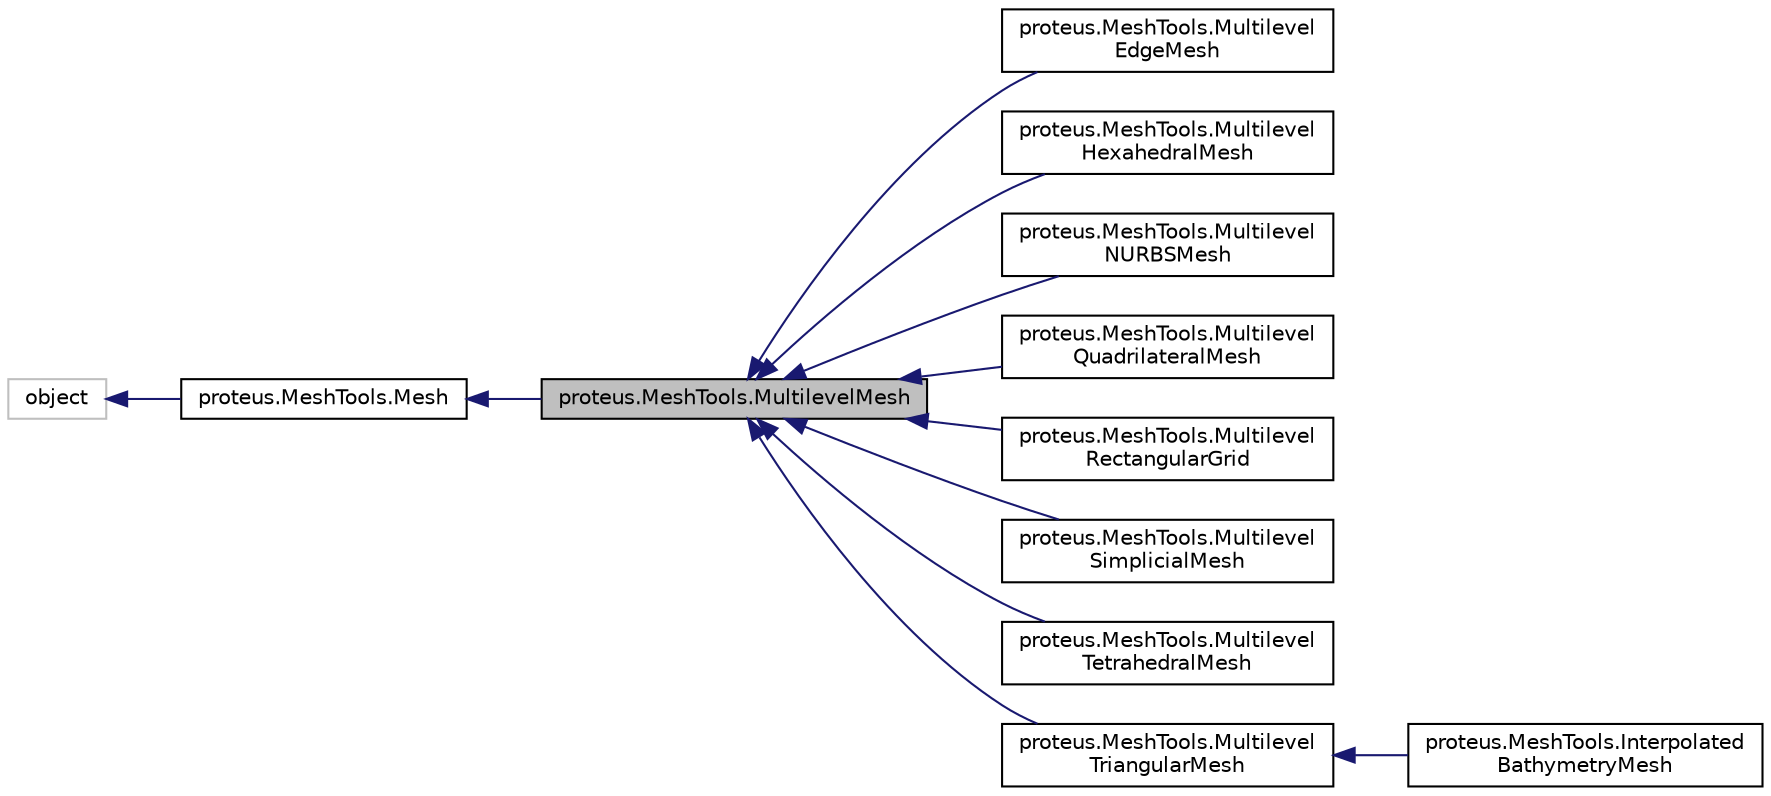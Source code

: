 digraph "proteus.MeshTools.MultilevelMesh"
{
 // LATEX_PDF_SIZE
  edge [fontname="Helvetica",fontsize="10",labelfontname="Helvetica",labelfontsize="10"];
  node [fontname="Helvetica",fontsize="10",shape=record];
  rankdir="LR";
  Node1 [label="proteus.MeshTools.MultilevelMesh",height=0.2,width=0.4,color="black", fillcolor="grey75", style="filled", fontcolor="black",tooltip=" "];
  Node2 -> Node1 [dir="back",color="midnightblue",fontsize="10",style="solid",fontname="Helvetica"];
  Node2 [label="proteus.MeshTools.Mesh",height=0.2,width=0.4,color="black", fillcolor="white", style="filled",URL="$classproteus_1_1MeshTools_1_1Mesh.html",tooltip=" "];
  Node3 -> Node2 [dir="back",color="midnightblue",fontsize="10",style="solid",fontname="Helvetica"];
  Node3 [label="object",height=0.2,width=0.4,color="grey75", fillcolor="white", style="filled",tooltip=" "];
  Node1 -> Node4 [dir="back",color="midnightblue",fontsize="10",style="solid",fontname="Helvetica"];
  Node4 [label="proteus.MeshTools.Multilevel\lEdgeMesh",height=0.2,width=0.4,color="black", fillcolor="white", style="filled",URL="$classproteus_1_1MeshTools_1_1MultilevelEdgeMesh.html",tooltip=" "];
  Node1 -> Node5 [dir="back",color="midnightblue",fontsize="10",style="solid",fontname="Helvetica"];
  Node5 [label="proteus.MeshTools.Multilevel\lHexahedralMesh",height=0.2,width=0.4,color="black", fillcolor="white", style="filled",URL="$classproteus_1_1MeshTools_1_1MultilevelHexahedralMesh.html",tooltip=" "];
  Node1 -> Node6 [dir="back",color="midnightblue",fontsize="10",style="solid",fontname="Helvetica"];
  Node6 [label="proteus.MeshTools.Multilevel\lNURBSMesh",height=0.2,width=0.4,color="black", fillcolor="white", style="filled",URL="$classproteus_1_1MeshTools_1_1MultilevelNURBSMesh.html",tooltip=" "];
  Node1 -> Node7 [dir="back",color="midnightblue",fontsize="10",style="solid",fontname="Helvetica"];
  Node7 [label="proteus.MeshTools.Multilevel\lQuadrilateralMesh",height=0.2,width=0.4,color="black", fillcolor="white", style="filled",URL="$classproteus_1_1MeshTools_1_1MultilevelQuadrilateralMesh.html",tooltip=" "];
  Node1 -> Node8 [dir="back",color="midnightblue",fontsize="10",style="solid",fontname="Helvetica"];
  Node8 [label="proteus.MeshTools.Multilevel\lRectangularGrid",height=0.2,width=0.4,color="black", fillcolor="white", style="filled",URL="$classproteus_1_1MeshTools_1_1MultilevelRectangularGrid.html",tooltip=" "];
  Node1 -> Node9 [dir="back",color="midnightblue",fontsize="10",style="solid",fontname="Helvetica"];
  Node9 [label="proteus.MeshTools.Multilevel\lSimplicialMesh",height=0.2,width=0.4,color="black", fillcolor="white", style="filled",URL="$classproteus_1_1MeshTools_1_1MultilevelSimplicialMesh.html",tooltip=" "];
  Node1 -> Node10 [dir="back",color="midnightblue",fontsize="10",style="solid",fontname="Helvetica"];
  Node10 [label="proteus.MeshTools.Multilevel\lTetrahedralMesh",height=0.2,width=0.4,color="black", fillcolor="white", style="filled",URL="$classproteus_1_1MeshTools_1_1MultilevelTetrahedralMesh.html",tooltip=" "];
  Node1 -> Node11 [dir="back",color="midnightblue",fontsize="10",style="solid",fontname="Helvetica"];
  Node11 [label="proteus.MeshTools.Multilevel\lTriangularMesh",height=0.2,width=0.4,color="black", fillcolor="white", style="filled",URL="$classproteus_1_1MeshTools_1_1MultilevelTriangularMesh.html",tooltip=" "];
  Node11 -> Node12 [dir="back",color="midnightblue",fontsize="10",style="solid",fontname="Helvetica"];
  Node12 [label="proteus.MeshTools.Interpolated\lBathymetryMesh",height=0.2,width=0.4,color="black", fillcolor="white", style="filled",URL="$classproteus_1_1MeshTools_1_1InterpolatedBathymetryMesh.html",tooltip=" "];
}

